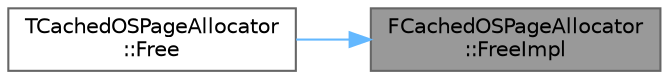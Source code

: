 digraph "FCachedOSPageAllocator::FreeImpl"
{
 // INTERACTIVE_SVG=YES
 // LATEX_PDF_SIZE
  bgcolor="transparent";
  edge [fontname=Helvetica,fontsize=10,labelfontname=Helvetica,labelfontsize=10];
  node [fontname=Helvetica,fontsize=10,shape=box,height=0.2,width=0.4];
  rankdir="RL";
  Node1 [id="Node000001",label="FCachedOSPageAllocator\l::FreeImpl",height=0.2,width=0.4,color="gray40", fillcolor="grey60", style="filled", fontcolor="black",tooltip=" "];
  Node1 -> Node2 [id="edge1_Node000001_Node000002",dir="back",color="steelblue1",style="solid",tooltip=" "];
  Node2 [id="Node000002",label="TCachedOSPageAllocator\l::Free",height=0.2,width=0.4,color="grey40", fillcolor="white", style="filled",URL="$d5/d35/structTCachedOSPageAllocator.html#ab63f1fb09d8d46da88246bd341da9580",tooltip=" "];
}
